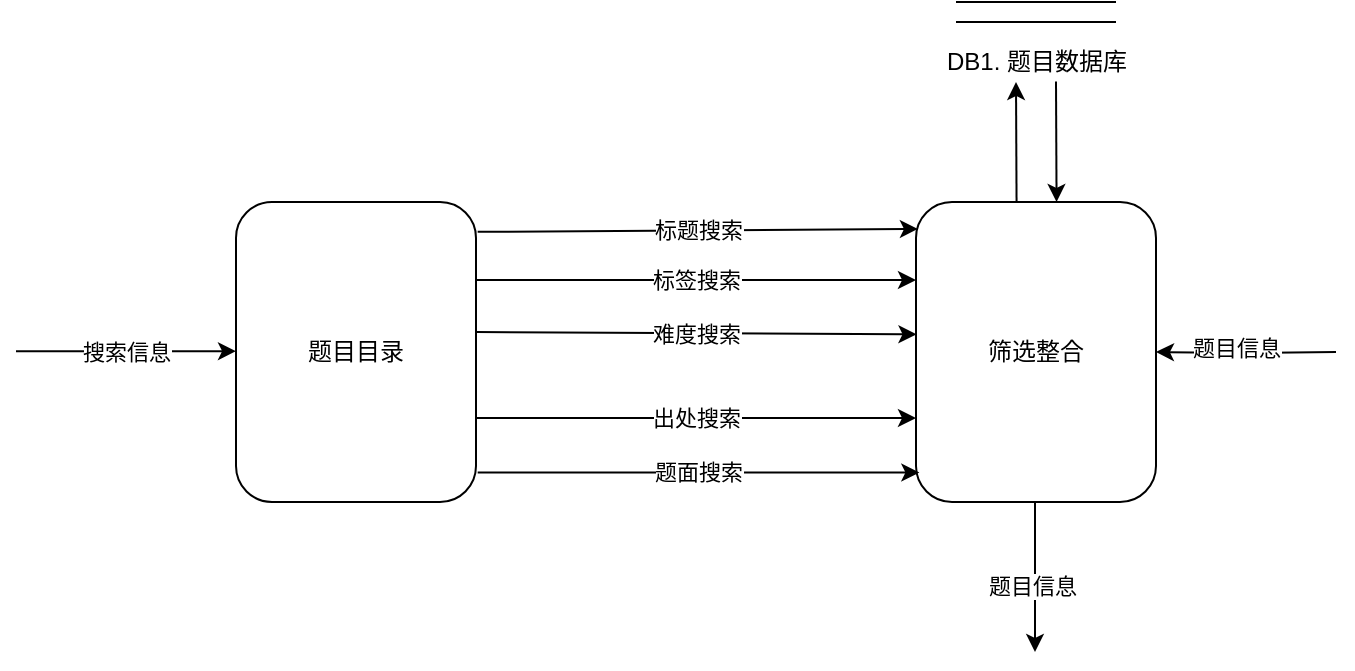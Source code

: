<mxfile version="17.2.4" type="github">
  <diagram id="cPPrWQnlPhpLSzoiB5nG" name="第 1 页">
    <mxGraphModel dx="1929" dy="591" grid="1" gridSize="10" guides="1" tooltips="1" connect="1" arrows="1" fold="1" page="1" pageScale="1" pageWidth="827" pageHeight="1169" math="0" shadow="0">
      <root>
        <mxCell id="0" />
        <mxCell id="1" parent="0" />
        <mxCell id="yjJ2jLYlYnO1UckRIF0x-1" value="搜索信息" style="endArrow=classic;html=1;rounded=0;entryX=0;entryY=0.5;entryDx=0;entryDy=0;" parent="1" edge="1">
          <mxGeometry width="50" height="50" relative="1" as="geometry">
            <mxPoint y="334.58" as="sourcePoint" />
            <mxPoint x="110" y="334.58" as="targetPoint" />
          </mxGeometry>
        </mxCell>
        <mxCell id="yjJ2jLYlYnO1UckRIF0x-3" value="题目目录" style="rounded=1;whiteSpace=wrap;html=1;" parent="1" vertex="1">
          <mxGeometry x="110" y="260" width="120" height="150" as="geometry" />
        </mxCell>
        <mxCell id="yjJ2jLYlYnO1UckRIF0x-4" value="标签搜索" style="endArrow=classic;html=1;rounded=0;exitX=1;exitY=0.25;exitDx=0;exitDy=0;entryX=0;entryY=0.25;entryDx=0;entryDy=0;" parent="1" edge="1">
          <mxGeometry width="50" height="50" relative="1" as="geometry">
            <mxPoint x="230" y="299" as="sourcePoint" />
            <mxPoint x="450" y="299" as="targetPoint" />
          </mxGeometry>
        </mxCell>
        <mxCell id="yjJ2jLYlYnO1UckRIF0x-6" value="难度搜索" style="endArrow=classic;html=1;rounded=0;exitX=1;exitY=0.663;exitDx=0;exitDy=0;exitPerimeter=0;entryX=0.002;entryY=0.381;entryDx=0;entryDy=0;entryPerimeter=0;" parent="1" edge="1">
          <mxGeometry width="50" height="50" relative="1" as="geometry">
            <mxPoint x="230" y="325.04" as="sourcePoint" />
            <mxPoint x="450.24" y="326.15" as="targetPoint" />
          </mxGeometry>
        </mxCell>
        <mxCell id="yjJ2jLYlYnO1UckRIF0x-26" value="出处搜索" style="endArrow=classic;html=1;rounded=0;entryX=0;entryY=0.5;entryDx=0;entryDy=0;exitX=1;exitY=0.5;exitDx=0;exitDy=0;" parent="1" edge="1">
          <mxGeometry width="50" height="50" relative="1" as="geometry">
            <mxPoint x="230" y="368" as="sourcePoint" />
            <mxPoint x="450" y="368" as="targetPoint" />
          </mxGeometry>
        </mxCell>
        <mxCell id="yjJ2jLYlYnO1UckRIF0x-28" value="筛选整合" style="rounded=1;whiteSpace=wrap;html=1;" parent="1" vertex="1">
          <mxGeometry x="450" y="260" width="120" height="150" as="geometry" />
        </mxCell>
        <mxCell id="yjJ2jLYlYnO1UckRIF0x-33" style="edgeStyle=orthogonalEdgeStyle;rounded=0;orthogonalLoop=1;jettySize=auto;html=1;entryX=1;entryY=0.5;entryDx=0;entryDy=0;" parent="1" target="yjJ2jLYlYnO1UckRIF0x-28" edge="1">
          <mxGeometry relative="1" as="geometry">
            <mxPoint x="660" y="335" as="sourcePoint" />
            <mxPoint x="580" y="240" as="targetPoint" />
          </mxGeometry>
        </mxCell>
        <mxCell id="yjJ2jLYlYnO1UckRIF0x-34" value="题目信息" style="edgeLabel;html=1;align=center;verticalAlign=middle;resizable=0;points=[];" parent="yjJ2jLYlYnO1UckRIF0x-33" vertex="1" connectable="0">
          <mxGeometry x="0.12" y="-2" relative="1" as="geometry">
            <mxPoint as="offset" />
          </mxGeometry>
        </mxCell>
        <mxCell id="yjJ2jLYlYnO1UckRIF0x-35" value="" style="group" parent="1" vertex="1" connectable="0">
          <mxGeometry x="462.5" y="160" width="95" height="40" as="geometry" />
        </mxCell>
        <mxCell id="yjJ2jLYlYnO1UckRIF0x-36" value="" style="group" parent="yjJ2jLYlYnO1UckRIF0x-35" vertex="1" connectable="0">
          <mxGeometry x="7.5" width="80" height="10" as="geometry" />
        </mxCell>
        <mxCell id="yjJ2jLYlYnO1UckRIF0x-37" value="" style="endArrow=none;html=1;rounded=0;" parent="yjJ2jLYlYnO1UckRIF0x-36" edge="1">
          <mxGeometry width="50" height="50" relative="1" as="geometry">
            <mxPoint as="sourcePoint" />
            <mxPoint x="80" as="targetPoint" />
          </mxGeometry>
        </mxCell>
        <mxCell id="yjJ2jLYlYnO1UckRIF0x-38" value="" style="endArrow=none;html=1;rounded=0;" parent="yjJ2jLYlYnO1UckRIF0x-36" edge="1">
          <mxGeometry width="50" height="50" relative="1" as="geometry">
            <mxPoint y="10" as="sourcePoint" />
            <mxPoint x="80" y="10" as="targetPoint" />
          </mxGeometry>
        </mxCell>
        <mxCell id="yjJ2jLYlYnO1UckRIF0x-39" value="DB1. 题目数据库" style="text;html=1;strokeColor=none;fillColor=none;align=center;verticalAlign=middle;whiteSpace=wrap;rounded=0;" parent="yjJ2jLYlYnO1UckRIF0x-35" vertex="1">
          <mxGeometry y="20" width="95" height="20" as="geometry" />
        </mxCell>
        <mxCell id="F5TxgKN2FVID1b4bTf1U-2" value="标题搜索" style="endArrow=classic;html=1;rounded=0;exitX=1.007;exitY=0.099;exitDx=0;exitDy=0;exitPerimeter=0;entryX=0.008;entryY=0.081;entryDx=0;entryDy=0;entryPerimeter=0;" parent="1" edge="1">
          <mxGeometry width="50" height="50" relative="1" as="geometry">
            <mxPoint x="230.84" y="274.92" as="sourcePoint" />
            <mxPoint x="450.96" y="273.48" as="targetPoint" />
            <Array as="points" />
          </mxGeometry>
        </mxCell>
        <mxCell id="F5TxgKN2FVID1b4bTf1U-3" value="题面搜索" style="endArrow=classic;html=1;rounded=0;exitX=1.007;exitY=0.915;exitDx=0;exitDy=0;entryX=0.014;entryY=0.915;entryDx=0;entryDy=0;entryPerimeter=0;exitPerimeter=0;" parent="1" edge="1">
          <mxGeometry width="50" height="50" relative="1" as="geometry">
            <mxPoint x="230.84" y="395.25" as="sourcePoint" />
            <mxPoint x="451.68" y="395.25" as="targetPoint" />
          </mxGeometry>
        </mxCell>
        <mxCell id="be_6NnbnrS-pwGg0FcAQ-1" value="" style="endArrow=classic;html=1;rounded=0;exitX=0.419;exitY=0.003;exitDx=0;exitDy=0;exitPerimeter=0;" parent="1" source="yjJ2jLYlYnO1UckRIF0x-28" edge="1">
          <mxGeometry width="50" height="50" relative="1" as="geometry">
            <mxPoint x="490" y="260" as="sourcePoint" />
            <mxPoint x="500" y="200" as="targetPoint" />
          </mxGeometry>
        </mxCell>
        <mxCell id="be_6NnbnrS-pwGg0FcAQ-2" value="" style="endArrow=classic;html=1;rounded=0;exitX=0.419;exitY=0.003;exitDx=0;exitDy=0;exitPerimeter=0;" parent="1" edge="1">
          <mxGeometry width="50" height="50" relative="1" as="geometry">
            <mxPoint x="520" y="199.76" as="sourcePoint" />
            <mxPoint x="520.28" y="260" as="targetPoint" />
          </mxGeometry>
        </mxCell>
        <mxCell id="EN-kvkcX5azkUF5BWFvW-1" style="edgeStyle=orthogonalEdgeStyle;rounded=0;orthogonalLoop=1;jettySize=auto;html=1;" edge="1" parent="1">
          <mxGeometry relative="1" as="geometry">
            <mxPoint x="509.5" y="410" as="sourcePoint" />
            <mxPoint x="509.5" y="485" as="targetPoint" />
          </mxGeometry>
        </mxCell>
        <mxCell id="EN-kvkcX5azkUF5BWFvW-2" value="题目信息" style="edgeLabel;html=1;align=center;verticalAlign=middle;resizable=0;points=[];" vertex="1" connectable="0" parent="EN-kvkcX5azkUF5BWFvW-1">
          <mxGeometry x="0.12" y="-2" relative="1" as="geometry">
            <mxPoint as="offset" />
          </mxGeometry>
        </mxCell>
      </root>
    </mxGraphModel>
  </diagram>
</mxfile>
